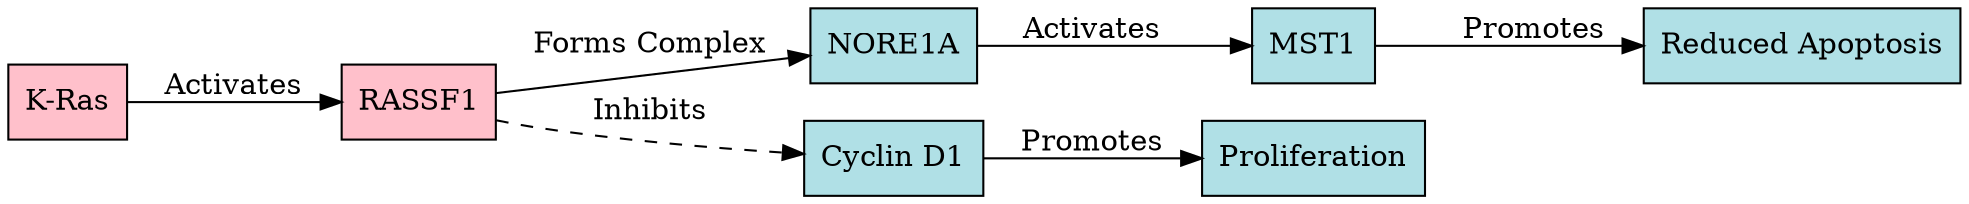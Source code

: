 digraph OtherRasSignaling {
    rankdir=LR;
    node [shape=box, style=filled, fillcolor="#B0E0E6"];

    // Key nodes from the image
    KRAS [label="K-Ras", shape=box, fillcolor="#FFC0CB"];  // Oncogenic mutation in NSCLC
    RASSF1 [label="RASSF1", shape=box, fillcolor="#FFC0CB"];  // Tumor suppressor, often lost in NSCLC
    NORE1A [label="NORE1A", shape=box, fillcolor="#B0E0E6"];
    MST1 [label="MST1", shape=box, fillcolor="#B0E0E6"];  // Promotes apoptosis
    CyclinD1 [label="Cyclin D1", shape=box, fillcolor="#B0E0E6"];  // Promotes proliferation
    Apoptosis [label="Reduced Apoptosis", shape=box, fillcolor="#B0E0E6"];  // Final effect
    Proliferation [label="Proliferation", shape=box, fillcolor="#B0E0E6"];  // Final effect

    // Interactions
    KRAS -> RASSF1 [label="Activates"];
    RASSF1 -> NORE1A [label="Forms Complex"];
    NORE1A -> MST1 [label="Activates"];
    MST1 -> Apoptosis [label="Promotes"];
    RASSF1 -> CyclinD1 [label="Inhibits", style=dashed];  // Loss of RASSF1 releases inhibition of Cyclin D1
    CyclinD1 -> Proliferation [label="Promotes"];
}